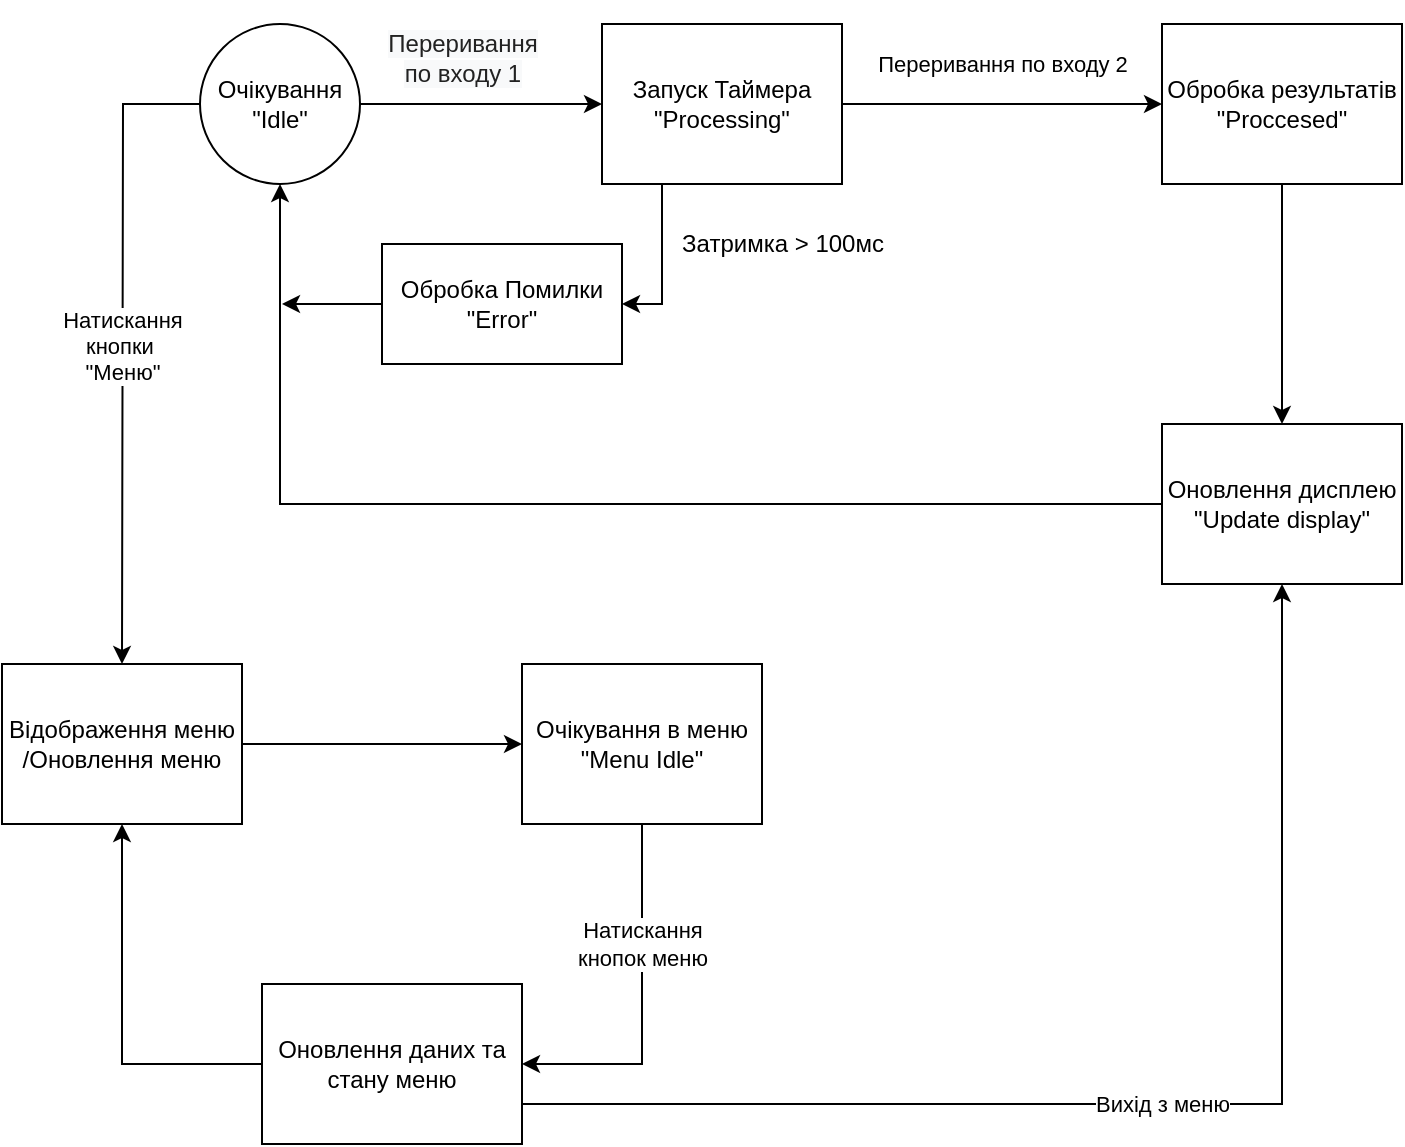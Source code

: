 <mxfile version="12.9.9" type="device"><diagram id="prtHgNgQTEPvFCAcTncT" name="Page-1"><mxGraphModel dx="1808" dy="492" grid="1" gridSize="10" guides="1" tooltips="1" connect="1" arrows="1" fold="1" page="1" pageScale="1" pageWidth="827" pageHeight="1169" math="0" shadow="0"><root><mxCell id="0"/><mxCell id="1" parent="0"/><mxCell id="WPfEM1jPypdYhIZpGkDx-4" value="&lt;font style=&quot;font-size: 12px&quot;&gt;&lt;br&gt;&lt;span style=&quot;color: rgb(34 , 34 , 34) ; font-family: &amp;#34;arial&amp;#34; , sans-serif ; text-align: left ; background-color: rgb(248 , 249 , 250)&quot;&gt;Переривання &lt;br&gt;по входу 1&lt;/span&gt;&lt;/font&gt;" style="edgeStyle=orthogonalEdgeStyle;rounded=0;orthogonalLoop=1;jettySize=auto;html=1;exitX=1;exitY=0.5;exitDx=0;exitDy=0;entryX=0;entryY=0.5;entryDx=0;entryDy=0;" edge="1" parent="1" source="WPfEM1jPypdYhIZpGkDx-1" target="WPfEM1jPypdYhIZpGkDx-2"><mxGeometry x="-0.157" y="30" relative="1" as="geometry"><Array as="points"/><mxPoint as="offset"/></mxGeometry></mxCell><mxCell id="WPfEM1jPypdYhIZpGkDx-20" value="Натискання&lt;br&gt;кнопки&amp;nbsp;&lt;br&gt;&quot;Меню&quot;" style="edgeStyle=orthogonalEdgeStyle;rounded=0;orthogonalLoop=1;jettySize=auto;html=1;" edge="1" parent="1" source="WPfEM1jPypdYhIZpGkDx-1"><mxGeometry relative="1" as="geometry"><mxPoint x="40" y="400" as="targetPoint"/></mxGeometry></mxCell><mxCell id="WPfEM1jPypdYhIZpGkDx-1" value="Очікування&lt;br&gt;&quot;Idle&quot;" style="ellipse;whiteSpace=wrap;html=1;aspect=fixed;" vertex="1" parent="1"><mxGeometry x="79" y="80" width="80" height="80" as="geometry"/></mxCell><mxCell id="WPfEM1jPypdYhIZpGkDx-7" style="edgeStyle=orthogonalEdgeStyle;rounded=0;orthogonalLoop=1;jettySize=auto;html=1;" edge="1" parent="1"><mxGeometry relative="1" as="geometry"><mxPoint x="170" y="220" as="sourcePoint"/><mxPoint x="120" y="220" as="targetPoint"/><Array as="points"><mxPoint x="147" y="220"/></Array></mxGeometry></mxCell><mxCell id="WPfEM1jPypdYhIZpGkDx-2" value="Запуск Таймера&lt;br&gt;&quot;Processing&quot;" style="rounded=0;whiteSpace=wrap;html=1;" vertex="1" parent="1"><mxGeometry x="280" y="80" width="120" height="80" as="geometry"/></mxCell><mxCell id="WPfEM1jPypdYhIZpGkDx-17" style="edgeStyle=orthogonalEdgeStyle;rounded=0;orthogonalLoop=1;jettySize=auto;html=1;exitX=0.5;exitY=1;exitDx=0;exitDy=0;" edge="1" parent="1" source="WPfEM1jPypdYhIZpGkDx-8" target="WPfEM1jPypdYhIZpGkDx-15"><mxGeometry relative="1" as="geometry"/></mxCell><mxCell id="WPfEM1jPypdYhIZpGkDx-8" value="Обробка результатів&lt;br&gt;&quot;Proccesed&quot;" style="rounded=0;whiteSpace=wrap;html=1;" vertex="1" parent="1"><mxGeometry x="560" y="80" width="120" height="80" as="geometry"/></mxCell><mxCell id="WPfEM1jPypdYhIZpGkDx-9" value="Затримка &amp;gt; 100мс" style="text;html=1;align=center;verticalAlign=middle;resizable=0;points=[];autosize=1;" vertex="1" parent="1"><mxGeometry x="310" y="180" width="120" height="20" as="geometry"/></mxCell><mxCell id="WPfEM1jPypdYhIZpGkDx-11" value="Переривання по входу 2" style="endArrow=classic;html=1;entryX=0;entryY=0.5;entryDx=0;entryDy=0;" edge="1" parent="1" source="WPfEM1jPypdYhIZpGkDx-2" target="WPfEM1jPypdYhIZpGkDx-8"><mxGeometry y="20" width="50" height="50" relative="1" as="geometry"><mxPoint x="390" y="120" as="sourcePoint"/><mxPoint x="520" y="114" as="targetPoint"/><mxPoint as="offset"/></mxGeometry></mxCell><mxCell id="WPfEM1jPypdYhIZpGkDx-13" value="Обробка Помилки&lt;br&gt;&quot;Error&quot;" style="rounded=0;whiteSpace=wrap;html=1;" vertex="1" parent="1"><mxGeometry x="170" y="190" width="120" height="60" as="geometry"/></mxCell><mxCell id="WPfEM1jPypdYhIZpGkDx-14" style="edgeStyle=orthogonalEdgeStyle;rounded=0;orthogonalLoop=1;jettySize=auto;html=1;exitX=0.25;exitY=1;exitDx=0;exitDy=0;entryX=1;entryY=0.5;entryDx=0;entryDy=0;" edge="1" parent="1" source="WPfEM1jPypdYhIZpGkDx-2" target="WPfEM1jPypdYhIZpGkDx-13"><mxGeometry relative="1" as="geometry"><mxPoint x="310" y="160" as="sourcePoint"/><mxPoint x="147.284" y="148.284" as="targetPoint"/><Array as="points"><mxPoint x="310" y="220"/></Array></mxGeometry></mxCell><mxCell id="WPfEM1jPypdYhIZpGkDx-18" style="edgeStyle=orthogonalEdgeStyle;rounded=0;orthogonalLoop=1;jettySize=auto;html=1;entryX=0.5;entryY=1;entryDx=0;entryDy=0;" edge="1" parent="1" source="WPfEM1jPypdYhIZpGkDx-15" target="WPfEM1jPypdYhIZpGkDx-1"><mxGeometry relative="1" as="geometry"><mxPoint x="150" y="220" as="targetPoint"/></mxGeometry></mxCell><mxCell id="WPfEM1jPypdYhIZpGkDx-15" value="Оновлення дисплею&lt;br&gt;&quot;Update display&quot;" style="rounded=0;whiteSpace=wrap;html=1;" vertex="1" parent="1"><mxGeometry x="560" y="280" width="120" height="80" as="geometry"/></mxCell><mxCell id="WPfEM1jPypdYhIZpGkDx-27" style="edgeStyle=orthogonalEdgeStyle;rounded=0;orthogonalLoop=1;jettySize=auto;html=1;entryX=0;entryY=0.5;entryDx=0;entryDy=0;" edge="1" parent="1" source="WPfEM1jPypdYhIZpGkDx-21" target="WPfEM1jPypdYhIZpGkDx-22"><mxGeometry relative="1" as="geometry"/></mxCell><mxCell id="WPfEM1jPypdYhIZpGkDx-21" value="Відображення меню&lt;br&gt;/Оновлення меню" style="rounded=0;whiteSpace=wrap;html=1;" vertex="1" parent="1"><mxGeometry x="-20" y="400" width="120" height="80" as="geometry"/></mxCell><mxCell id="WPfEM1jPypdYhIZpGkDx-25" value="Натискання &lt;br&gt;кнопок меню" style="edgeStyle=orthogonalEdgeStyle;rounded=0;orthogonalLoop=1;jettySize=auto;html=1;exitX=0.5;exitY=1;exitDx=0;exitDy=0;entryX=1;entryY=0.5;entryDx=0;entryDy=0;" edge="1" parent="1" source="WPfEM1jPypdYhIZpGkDx-22" target="WPfEM1jPypdYhIZpGkDx-24"><mxGeometry x="-0.333" relative="1" as="geometry"><mxPoint as="offset"/></mxGeometry></mxCell><mxCell id="WPfEM1jPypdYhIZpGkDx-22" value="Очікування в меню&lt;br&gt;&quot;Menu Idle&quot;" style="rounded=0;whiteSpace=wrap;html=1;" vertex="1" parent="1"><mxGeometry x="240" y="400" width="120" height="80" as="geometry"/></mxCell><mxCell id="WPfEM1jPypdYhIZpGkDx-26" style="edgeStyle=orthogonalEdgeStyle;rounded=0;orthogonalLoop=1;jettySize=auto;html=1;entryX=0.5;entryY=1;entryDx=0;entryDy=0;" edge="1" parent="1" source="WPfEM1jPypdYhIZpGkDx-24" target="WPfEM1jPypdYhIZpGkDx-21"><mxGeometry relative="1" as="geometry"/></mxCell><mxCell id="WPfEM1jPypdYhIZpGkDx-30" value="Вихід з меню" style="edgeStyle=orthogonalEdgeStyle;rounded=0;orthogonalLoop=1;jettySize=auto;html=1;exitX=1;exitY=0.75;exitDx=0;exitDy=0;entryX=0.5;entryY=1;entryDx=0;entryDy=0;" edge="1" parent="1" source="WPfEM1jPypdYhIZpGkDx-24" target="WPfEM1jPypdYhIZpGkDx-15"><mxGeometry relative="1" as="geometry"/></mxCell><mxCell id="WPfEM1jPypdYhIZpGkDx-24" value="Оновлення даних та стану меню" style="rounded=0;whiteSpace=wrap;html=1;" vertex="1" parent="1"><mxGeometry x="110" y="560" width="130" height="80" as="geometry"/></mxCell></root></mxGraphModel></diagram></mxfile>
